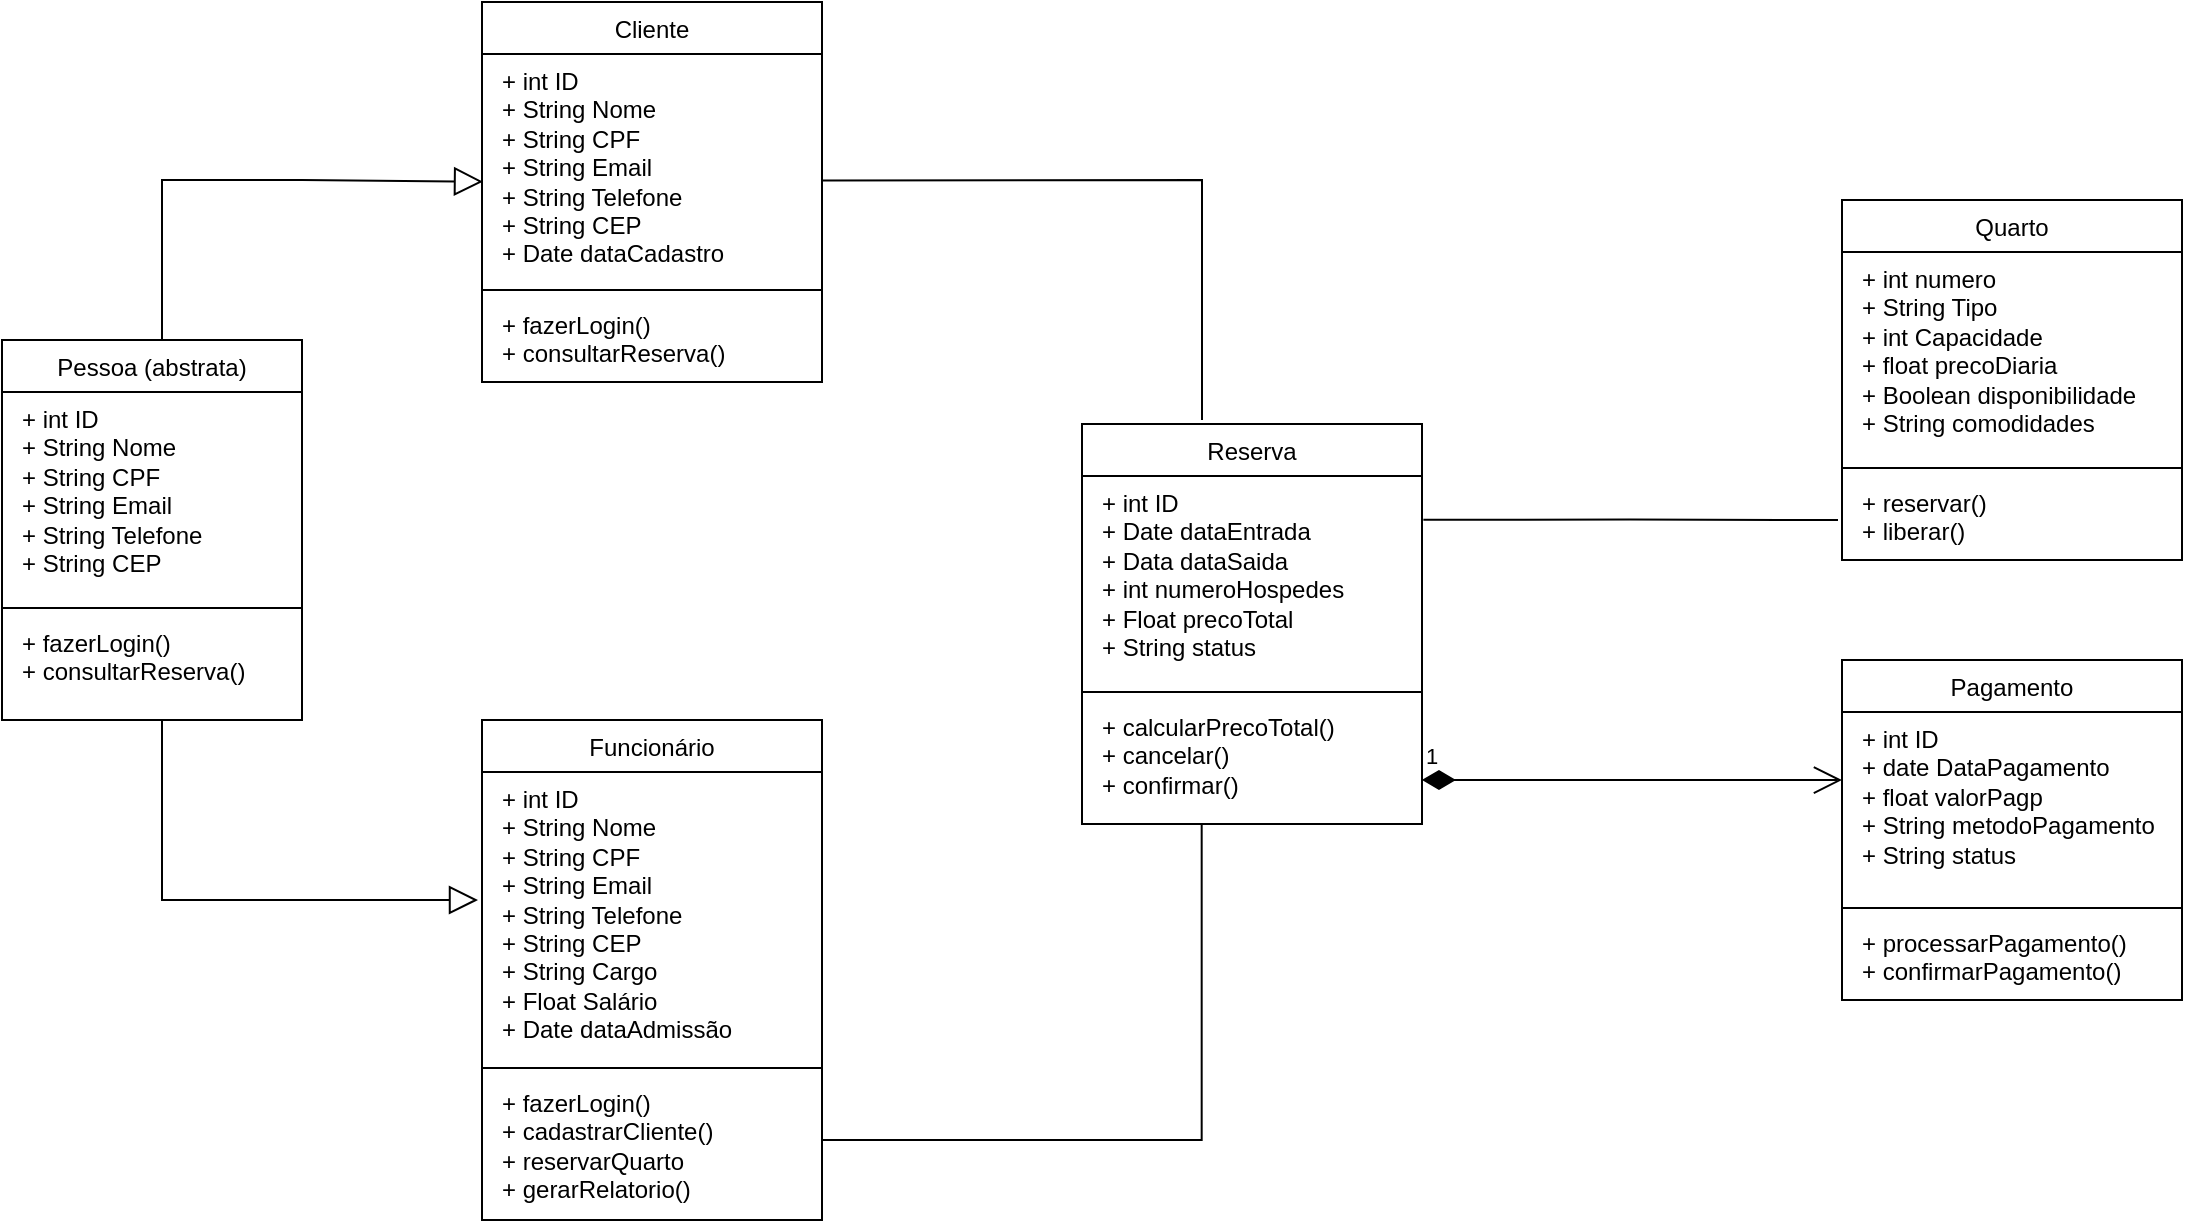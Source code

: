 <mxfile version="26.1.3">
  <diagram name="Página-1" id="YJnIRCckUdHJqJ2IX_1O">
    <mxGraphModel dx="765" dy="386" grid="1" gridSize="10" guides="1" tooltips="1" connect="1" arrows="1" fold="1" page="1" pageScale="1" pageWidth="827" pageHeight="1169" math="0" shadow="0">
      <root>
        <mxCell id="0" />
        <mxCell id="1" parent="0" />
        <mxCell id="WcZDP8BiPnLe88TMV5Pi-33" value="&lt;span style=&quot;font-weight: normal;&quot;&gt;Funcionário&lt;/span&gt;" style="swimlane;fontStyle=1;align=center;verticalAlign=top;childLayout=stackLayout;horizontal=1;startSize=26;horizontalStack=0;resizeParent=1;resizeParentMax=0;resizeLast=0;collapsible=1;marginBottom=0;whiteSpace=wrap;html=1;" vertex="1" parent="1">
          <mxGeometry x="280" y="390" width="170" height="250" as="geometry" />
        </mxCell>
        <mxCell id="WcZDP8BiPnLe88TMV5Pi-34" value="&lt;p style=&quot;margin: 0px 0px 0px 4px;&quot;&gt;+ int ID&lt;/p&gt;&lt;p style=&quot;margin: 0px 0px 0px 4px;&quot;&gt;+ String Nome&lt;/p&gt;&lt;p style=&quot;margin: 0px 0px 0px 4px;&quot;&gt;+ String CPF&lt;/p&gt;&lt;p style=&quot;margin: 0px 0px 0px 4px;&quot;&gt;+ String Email&lt;/p&gt;&lt;p style=&quot;margin: 0px 0px 0px 4px;&quot;&gt;+ String Telefone&lt;/p&gt;&lt;p style=&quot;margin: 0px 0px 0px 4px;&quot;&gt;+ String CEP&lt;/p&gt;&lt;p style=&quot;margin: 0px 0px 0px 4px;&quot;&gt;+ String Cargo&lt;/p&gt;&lt;p style=&quot;margin: 0px 0px 0px 4px;&quot;&gt;+ Float Salário&lt;/p&gt;&lt;p style=&quot;margin: 0px 0px 0px 4px;&quot;&gt;+ Date dataAdmissão&lt;/p&gt;" style="text;strokeColor=none;fillColor=none;align=left;verticalAlign=top;spacingLeft=4;spacingRight=4;overflow=hidden;rotatable=0;points=[[0,0.5],[1,0.5]];portConstraint=eastwest;whiteSpace=wrap;html=1;" vertex="1" parent="WcZDP8BiPnLe88TMV5Pi-33">
          <mxGeometry y="26" width="170" height="144" as="geometry" />
        </mxCell>
        <mxCell id="WcZDP8BiPnLe88TMV5Pi-35" value="" style="line;strokeWidth=1;fillColor=none;align=left;verticalAlign=middle;spacingTop=-1;spacingLeft=3;spacingRight=3;rotatable=0;labelPosition=right;points=[];portConstraint=eastwest;strokeColor=inherit;" vertex="1" parent="WcZDP8BiPnLe88TMV5Pi-33">
          <mxGeometry y="170" width="170" height="8" as="geometry" />
        </mxCell>
        <mxCell id="WcZDP8BiPnLe88TMV5Pi-36" value="&lt;p style=&quot;margin: 0px 0px 0px 4px;&quot;&gt;+ fazerLogin()&lt;br&gt;&lt;/p&gt;&lt;p style=&quot;margin: 0px 0px 0px 4px;&quot;&gt;+ cadastrarCliente()&lt;/p&gt;&lt;p style=&quot;margin: 0px 0px 0px 4px;&quot;&gt;+ reservarQuarto&lt;/p&gt;&lt;p style=&quot;margin: 0px 0px 0px 4px;&quot;&gt;+ gerarRelatorio()&lt;/p&gt;" style="text;strokeColor=none;fillColor=none;align=left;verticalAlign=top;spacingLeft=4;spacingRight=4;overflow=hidden;rotatable=0;points=[[0,0.5],[1,0.5]];portConstraint=eastwest;whiteSpace=wrap;html=1;" vertex="1" parent="WcZDP8BiPnLe88TMV5Pi-33">
          <mxGeometry y="178" width="170" height="72" as="geometry" />
        </mxCell>
        <mxCell id="WcZDP8BiPnLe88TMV5Pi-38" value="&lt;span style=&quot;font-weight: normal;&quot;&gt;Cliente&lt;/span&gt;" style="swimlane;fontStyle=1;align=center;verticalAlign=top;childLayout=stackLayout;horizontal=1;startSize=26;horizontalStack=0;resizeParent=1;resizeParentMax=0;resizeLast=0;collapsible=1;marginBottom=0;whiteSpace=wrap;html=1;" vertex="1" parent="1">
          <mxGeometry x="280" y="31" width="170" height="190" as="geometry" />
        </mxCell>
        <mxCell id="WcZDP8BiPnLe88TMV5Pi-39" value="&lt;p style=&quot;margin: 0px 0px 0px 4px;&quot;&gt;+ int ID&lt;/p&gt;&lt;p style=&quot;margin: 0px 0px 0px 4px;&quot;&gt;+ String Nome&lt;/p&gt;&lt;p style=&quot;margin: 0px 0px 0px 4px;&quot;&gt;+ String CPF&lt;/p&gt;&lt;p style=&quot;margin: 0px 0px 0px 4px;&quot;&gt;+ String Email&lt;/p&gt;&lt;p style=&quot;margin: 0px 0px 0px 4px;&quot;&gt;+ String Telefone&lt;/p&gt;&lt;p style=&quot;margin: 0px 0px 0px 4px;&quot;&gt;+ String CEP&lt;/p&gt;&lt;p style=&quot;margin: 0px 0px 0px 4px;&quot;&gt;+ Date dataCadastro&lt;/p&gt;" style="text;strokeColor=none;fillColor=none;align=left;verticalAlign=top;spacingLeft=4;spacingRight=4;overflow=hidden;rotatable=0;points=[[0,0.5],[1,0.5]];portConstraint=eastwest;whiteSpace=wrap;html=1;" vertex="1" parent="WcZDP8BiPnLe88TMV5Pi-38">
          <mxGeometry y="26" width="170" height="114" as="geometry" />
        </mxCell>
        <mxCell id="WcZDP8BiPnLe88TMV5Pi-73" value="" style="edgeStyle=elbowEdgeStyle;html=1;endArrow=none;elbow=vertical;rounded=0;exitX=1.001;exitY=0.555;exitDx=0;exitDy=0;exitPerimeter=0;" edge="1" parent="WcZDP8BiPnLe88TMV5Pi-38" source="WcZDP8BiPnLe88TMV5Pi-39">
          <mxGeometry width="160" relative="1" as="geometry">
            <mxPoint x="160" y="83" as="sourcePoint" />
            <mxPoint x="360" y="209" as="targetPoint" />
            <Array as="points">
              <mxPoint x="280" y="89" />
            </Array>
          </mxGeometry>
        </mxCell>
        <mxCell id="WcZDP8BiPnLe88TMV5Pi-40" value="" style="line;strokeWidth=1;fillColor=none;align=left;verticalAlign=middle;spacingTop=-1;spacingLeft=3;spacingRight=3;rotatable=0;labelPosition=right;points=[];portConstraint=eastwest;strokeColor=inherit;" vertex="1" parent="WcZDP8BiPnLe88TMV5Pi-38">
          <mxGeometry y="140" width="170" height="8" as="geometry" />
        </mxCell>
        <mxCell id="WcZDP8BiPnLe88TMV5Pi-41" value="&lt;p style=&quot;margin: 0px 0px 0px 4px;&quot;&gt;+ fazerLogin()&lt;br&gt;&lt;/p&gt;&lt;p style=&quot;margin: 0px 0px 0px 4px;&quot;&gt;+ consultarReserva()&lt;/p&gt;" style="text;strokeColor=none;fillColor=none;align=left;verticalAlign=top;spacingLeft=4;spacingRight=4;overflow=hidden;rotatable=0;points=[[0,0.5],[1,0.5]];portConstraint=eastwest;whiteSpace=wrap;html=1;" vertex="1" parent="WcZDP8BiPnLe88TMV5Pi-38">
          <mxGeometry y="148" width="170" height="42" as="geometry" />
        </mxCell>
        <mxCell id="WcZDP8BiPnLe88TMV5Pi-42" value="&lt;span style=&quot;font-weight: normal;&quot;&gt;Pessoa (abstrata)&lt;/span&gt;" style="swimlane;fontStyle=1;align=center;verticalAlign=top;childLayout=stackLayout;horizontal=1;startSize=26;horizontalStack=0;resizeParent=1;resizeParentMax=0;resizeLast=0;collapsible=1;marginBottom=0;whiteSpace=wrap;html=1;" vertex="1" parent="1">
          <mxGeometry x="40" y="200" width="150" height="190" as="geometry" />
        </mxCell>
        <mxCell id="WcZDP8BiPnLe88TMV5Pi-43" value="&lt;p style=&quot;margin: 0px 0px 0px 4px;&quot;&gt;+ int ID&lt;/p&gt;&lt;p style=&quot;margin: 0px 0px 0px 4px;&quot;&gt;+ String Nome&lt;/p&gt;&lt;p style=&quot;margin: 0px 0px 0px 4px;&quot;&gt;+ String CPF&lt;/p&gt;&lt;p style=&quot;margin: 0px 0px 0px 4px;&quot;&gt;+ String Email&lt;/p&gt;&lt;p style=&quot;margin: 0px 0px 0px 4px;&quot;&gt;+ String Telefone&lt;/p&gt;&lt;p style=&quot;margin: 0px 0px 0px 4px;&quot;&gt;+ String CEP&lt;/p&gt;" style="text;strokeColor=none;fillColor=none;align=left;verticalAlign=top;spacingLeft=4;spacingRight=4;overflow=hidden;rotatable=0;points=[[0,0.5],[1,0.5]];portConstraint=eastwest;whiteSpace=wrap;html=1;" vertex="1" parent="WcZDP8BiPnLe88TMV5Pi-42">
          <mxGeometry y="26" width="150" height="104" as="geometry" />
        </mxCell>
        <mxCell id="WcZDP8BiPnLe88TMV5Pi-44" value="" style="line;strokeWidth=1;fillColor=none;align=left;verticalAlign=middle;spacingTop=-1;spacingLeft=3;spacingRight=3;rotatable=0;labelPosition=right;points=[];portConstraint=eastwest;strokeColor=inherit;" vertex="1" parent="WcZDP8BiPnLe88TMV5Pi-42">
          <mxGeometry y="130" width="150" height="8" as="geometry" />
        </mxCell>
        <mxCell id="WcZDP8BiPnLe88TMV5Pi-45" value="&lt;p style=&quot;margin: 0px 0px 0px 4px;&quot;&gt;+ fazerLogin()&lt;br&gt;&lt;/p&gt;&lt;p style=&quot;margin: 0px 0px 0px 4px;&quot;&gt;+ consultarReserva()&lt;/p&gt;" style="text;strokeColor=none;fillColor=none;align=left;verticalAlign=top;spacingLeft=4;spacingRight=4;overflow=hidden;rotatable=0;points=[[0,0.5],[1,0.5]];portConstraint=eastwest;whiteSpace=wrap;html=1;" vertex="1" parent="WcZDP8BiPnLe88TMV5Pi-42">
          <mxGeometry y="138" width="150" height="52" as="geometry" />
        </mxCell>
        <mxCell id="WcZDP8BiPnLe88TMV5Pi-46" value="&lt;span style=&quot;font-weight: normal;&quot;&gt;Reserva&lt;/span&gt;" style="swimlane;fontStyle=1;align=center;verticalAlign=top;childLayout=stackLayout;horizontal=1;startSize=26;horizontalStack=0;resizeParent=1;resizeParentMax=0;resizeLast=0;collapsible=1;marginBottom=0;whiteSpace=wrap;html=1;" vertex="1" parent="1">
          <mxGeometry x="580" y="242" width="170" height="200" as="geometry" />
        </mxCell>
        <mxCell id="WcZDP8BiPnLe88TMV5Pi-47" value="&lt;p style=&quot;margin: 0px 0px 0px 4px;&quot;&gt;+ int ID&lt;/p&gt;&lt;p style=&quot;margin: 0px 0px 0px 4px;&quot;&gt;+ Date dataEntrada&lt;/p&gt;&lt;p style=&quot;margin: 0px 0px 0px 4px;&quot;&gt;+ Data dataSaida&lt;/p&gt;&lt;p style=&quot;margin: 0px 0px 0px 4px;&quot;&gt;+ int numeroHospedes&lt;/p&gt;&lt;p style=&quot;margin: 0px 0px 0px 4px;&quot;&gt;+ Float precoTotal&lt;/p&gt;&lt;p style=&quot;margin: 0px 0px 0px 4px;&quot;&gt;+ String status&lt;/p&gt;" style="text;strokeColor=none;fillColor=none;align=left;verticalAlign=top;spacingLeft=4;spacingRight=4;overflow=hidden;rotatable=0;points=[[0,0.5],[1,0.5]];portConstraint=eastwest;whiteSpace=wrap;html=1;" vertex="1" parent="WcZDP8BiPnLe88TMV5Pi-46">
          <mxGeometry y="26" width="170" height="104" as="geometry" />
        </mxCell>
        <mxCell id="WcZDP8BiPnLe88TMV5Pi-48" value="" style="line;strokeWidth=1;fillColor=none;align=left;verticalAlign=middle;spacingTop=-1;spacingLeft=3;spacingRight=3;rotatable=0;labelPosition=right;points=[];portConstraint=eastwest;strokeColor=inherit;" vertex="1" parent="WcZDP8BiPnLe88TMV5Pi-46">
          <mxGeometry y="130" width="170" height="8" as="geometry" />
        </mxCell>
        <mxCell id="WcZDP8BiPnLe88TMV5Pi-49" value="&lt;p style=&quot;margin: 0px 0px 0px 4px;&quot;&gt;+ calcularPrecoTotal()&lt;br&gt;&lt;/p&gt;&lt;p style=&quot;margin: 0px 0px 0px 4px;&quot;&gt;+ cancelar()&lt;/p&gt;&lt;p style=&quot;margin: 0px 0px 0px 4px;&quot;&gt;+ confirmar()&lt;/p&gt;" style="text;strokeColor=none;fillColor=none;align=left;verticalAlign=top;spacingLeft=4;spacingRight=4;overflow=hidden;rotatable=0;points=[[0,0.5],[1,0.5]];portConstraint=eastwest;whiteSpace=wrap;html=1;" vertex="1" parent="WcZDP8BiPnLe88TMV5Pi-46">
          <mxGeometry y="138" width="170" height="62" as="geometry" />
        </mxCell>
        <mxCell id="WcZDP8BiPnLe88TMV5Pi-50" value="&lt;span style=&quot;font-weight: normal;&quot;&gt;Quarto&lt;/span&gt;" style="swimlane;fontStyle=1;align=center;verticalAlign=top;childLayout=stackLayout;horizontal=1;startSize=26;horizontalStack=0;resizeParent=1;resizeParentMax=0;resizeLast=0;collapsible=1;marginBottom=0;whiteSpace=wrap;html=1;" vertex="1" parent="1">
          <mxGeometry x="960" y="130" width="170" height="180" as="geometry" />
        </mxCell>
        <mxCell id="WcZDP8BiPnLe88TMV5Pi-51" value="&lt;p style=&quot;margin: 0px 0px 0px 4px;&quot;&gt;+ int numero&lt;/p&gt;&lt;p style=&quot;margin: 0px 0px 0px 4px;&quot;&gt;+ String Tipo&lt;/p&gt;&lt;p style=&quot;margin: 0px 0px 0px 4px;&quot;&gt;+ int Capacidade&lt;/p&gt;&lt;p style=&quot;margin: 0px 0px 0px 4px;&quot;&gt;+ float precoDiaria&lt;/p&gt;&lt;p style=&quot;margin: 0px 0px 0px 4px;&quot;&gt;+ Boolean disponibilidade&lt;/p&gt;&lt;p style=&quot;margin: 0px 0px 0px 4px;&quot;&gt;+ String comodidades&lt;/p&gt;" style="text;strokeColor=none;fillColor=none;align=left;verticalAlign=top;spacingLeft=4;spacingRight=4;overflow=hidden;rotatable=0;points=[[0,0.5],[1,0.5]];portConstraint=eastwest;whiteSpace=wrap;html=1;" vertex="1" parent="WcZDP8BiPnLe88TMV5Pi-50">
          <mxGeometry y="26" width="170" height="104" as="geometry" />
        </mxCell>
        <mxCell id="WcZDP8BiPnLe88TMV5Pi-52" value="" style="line;strokeWidth=1;fillColor=none;align=left;verticalAlign=middle;spacingTop=-1;spacingLeft=3;spacingRight=3;rotatable=0;labelPosition=right;points=[];portConstraint=eastwest;strokeColor=inherit;" vertex="1" parent="WcZDP8BiPnLe88TMV5Pi-50">
          <mxGeometry y="130" width="170" height="8" as="geometry" />
        </mxCell>
        <mxCell id="WcZDP8BiPnLe88TMV5Pi-53" value="&lt;p style=&quot;margin: 0px 0px 0px 4px;&quot;&gt;+ reservar()&lt;br&gt;&lt;/p&gt;&lt;p style=&quot;margin: 0px 0px 0px 4px;&quot;&gt;+ liberar()&lt;br&gt;&lt;/p&gt;" style="text;strokeColor=none;fillColor=none;align=left;verticalAlign=top;spacingLeft=4;spacingRight=4;overflow=hidden;rotatable=0;points=[[0,0.5],[1,0.5]];portConstraint=eastwest;whiteSpace=wrap;html=1;" vertex="1" parent="WcZDP8BiPnLe88TMV5Pi-50">
          <mxGeometry y="138" width="170" height="42" as="geometry" />
        </mxCell>
        <mxCell id="WcZDP8BiPnLe88TMV5Pi-54" value="&lt;span style=&quot;font-weight: normal;&quot;&gt;Pagamento&lt;/span&gt;" style="swimlane;fontStyle=1;align=center;verticalAlign=top;childLayout=stackLayout;horizontal=1;startSize=26;horizontalStack=0;resizeParent=1;resizeParentMax=0;resizeLast=0;collapsible=1;marginBottom=0;whiteSpace=wrap;html=1;" vertex="1" parent="1">
          <mxGeometry x="960" y="360" width="170" height="170" as="geometry" />
        </mxCell>
        <mxCell id="WcZDP8BiPnLe88TMV5Pi-55" value="&lt;p style=&quot;margin: 0px 0px 0px 4px;&quot;&gt;+ int ID&lt;/p&gt;&lt;p style=&quot;margin: 0px 0px 0px 4px;&quot;&gt;+ date DataPagamento&lt;/p&gt;&lt;p style=&quot;margin: 0px 0px 0px 4px;&quot;&gt;+ float valorPagp&lt;/p&gt;&lt;p style=&quot;margin: 0px 0px 0px 4px;&quot;&gt;+ String metodoPagamento&lt;/p&gt;&lt;p style=&quot;margin: 0px 0px 0px 4px;&quot;&gt;+ String status&lt;/p&gt;" style="text;strokeColor=none;fillColor=none;align=left;verticalAlign=top;spacingLeft=4;spacingRight=4;overflow=hidden;rotatable=0;points=[[0,0.5],[1,0.5]];portConstraint=eastwest;whiteSpace=wrap;html=1;" vertex="1" parent="WcZDP8BiPnLe88TMV5Pi-54">
          <mxGeometry y="26" width="170" height="94" as="geometry" />
        </mxCell>
        <mxCell id="WcZDP8BiPnLe88TMV5Pi-56" value="" style="line;strokeWidth=1;fillColor=none;align=left;verticalAlign=middle;spacingTop=-1;spacingLeft=3;spacingRight=3;rotatable=0;labelPosition=right;points=[];portConstraint=eastwest;strokeColor=inherit;" vertex="1" parent="WcZDP8BiPnLe88TMV5Pi-54">
          <mxGeometry y="120" width="170" height="8" as="geometry" />
        </mxCell>
        <mxCell id="WcZDP8BiPnLe88TMV5Pi-57" value="&lt;p style=&quot;margin: 0px 0px 0px 4px;&quot;&gt;+ processarPagamento()&lt;/p&gt;&lt;p style=&quot;margin: 0px 0px 0px 4px;&quot;&gt;+ confirmarPagamento()&lt;/p&gt;" style="text;strokeColor=none;fillColor=none;align=left;verticalAlign=top;spacingLeft=4;spacingRight=4;overflow=hidden;rotatable=0;points=[[0,0.5],[1,0.5]];portConstraint=eastwest;whiteSpace=wrap;html=1;" vertex="1" parent="WcZDP8BiPnLe88TMV5Pi-54">
          <mxGeometry y="128" width="170" height="42" as="geometry" />
        </mxCell>
        <mxCell id="WcZDP8BiPnLe88TMV5Pi-71" value="" style="edgeStyle=none;html=1;endSize=12;endArrow=block;endFill=0;rounded=0;entryX=0.003;entryY=0.56;entryDx=0;entryDy=0;entryPerimeter=0;" edge="1" parent="1" target="WcZDP8BiPnLe88TMV5Pi-39">
          <mxGeometry width="160" relative="1" as="geometry">
            <mxPoint x="120" y="200" as="sourcePoint" />
            <mxPoint x="260" y="120" as="targetPoint" />
            <Array as="points">
              <mxPoint x="120" y="200" />
              <mxPoint x="120" y="120" />
              <mxPoint x="150" y="120" />
              <mxPoint x="190" y="120" />
            </Array>
          </mxGeometry>
        </mxCell>
        <mxCell id="WcZDP8BiPnLe88TMV5Pi-74" value="" style="edgeStyle=elbowEdgeStyle;html=1;endArrow=none;elbow=vertical;rounded=0;entryX=0.352;entryY=0.993;entryDx=0;entryDy=0;entryPerimeter=0;" edge="1" parent="1" target="WcZDP8BiPnLe88TMV5Pi-49">
          <mxGeometry width="160" relative="1" as="geometry">
            <mxPoint x="450" y="600" as="sourcePoint" />
            <mxPoint x="640" y="600" as="targetPoint" />
            <Array as="points">
              <mxPoint x="570" y="600" />
            </Array>
          </mxGeometry>
        </mxCell>
        <mxCell id="WcZDP8BiPnLe88TMV5Pi-75" value="1" style="endArrow=open;html=1;endSize=12;startArrow=diamondThin;startSize=14;startFill=1;edgeStyle=orthogonalEdgeStyle;align=left;verticalAlign=bottom;rounded=0;exitX=1;exitY=0.645;exitDx=0;exitDy=0;exitPerimeter=0;entryX=0;entryY=0.362;entryDx=0;entryDy=0;entryPerimeter=0;" edge="1" parent="1" source="WcZDP8BiPnLe88TMV5Pi-49" target="WcZDP8BiPnLe88TMV5Pi-55">
          <mxGeometry x="-1" y="3" relative="1" as="geometry">
            <mxPoint x="780" y="420" as="sourcePoint" />
            <mxPoint x="940" y="420" as="targetPoint" />
            <Array as="points" />
          </mxGeometry>
        </mxCell>
        <mxCell id="WcZDP8BiPnLe88TMV5Pi-76" value="" style="endArrow=none;html=1;edgeStyle=orthogonalEdgeStyle;rounded=0;exitX=1.004;exitY=0.21;exitDx=0;exitDy=0;exitPerimeter=0;" edge="1" parent="1" source="WcZDP8BiPnLe88TMV5Pi-47">
          <mxGeometry relative="1" as="geometry">
            <mxPoint x="780" y="290" as="sourcePoint" />
            <mxPoint x="958" y="290" as="targetPoint" />
          </mxGeometry>
        </mxCell>
        <mxCell id="WcZDP8BiPnLe88TMV5Pi-79" value="" style="edgeStyle=none;html=1;endSize=12;endArrow=block;endFill=0;rounded=0;" edge="1" parent="1">
          <mxGeometry width="160" relative="1" as="geometry">
            <mxPoint x="120" y="480" as="sourcePoint" />
            <mxPoint x="278" y="480" as="targetPoint" />
            <Array as="points">
              <mxPoint x="120" y="440" />
              <mxPoint x="120" y="390" />
              <mxPoint x="120" y="480" />
              <mxPoint x="170" y="480" />
            </Array>
          </mxGeometry>
        </mxCell>
      </root>
    </mxGraphModel>
  </diagram>
</mxfile>
